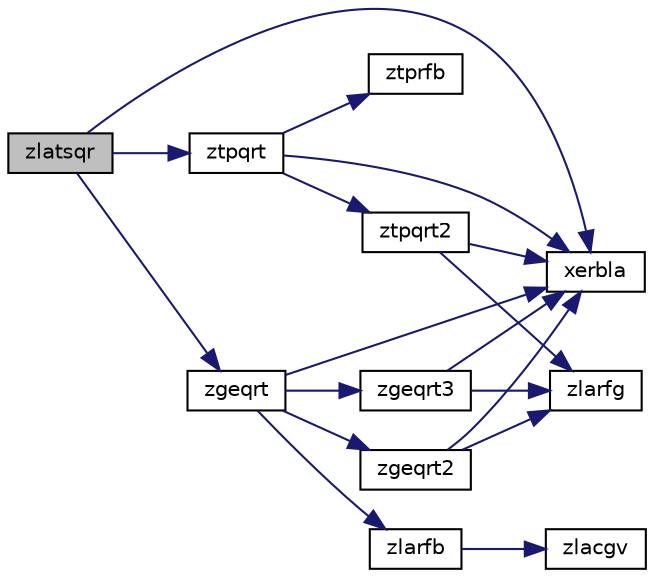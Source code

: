 digraph "zlatsqr"
{
 // LATEX_PDF_SIZE
  edge [fontname="Helvetica",fontsize="10",labelfontname="Helvetica",labelfontsize="10"];
  node [fontname="Helvetica",fontsize="10",shape=record];
  rankdir="LR";
  Node1 [label="zlatsqr",height=0.2,width=0.4,color="black", fillcolor="grey75", style="filled", fontcolor="black",tooltip="ZLATSQR"];
  Node1 -> Node2 [color="midnightblue",fontsize="10",style="solid",fontname="Helvetica"];
  Node2 [label="xerbla",height=0.2,width=0.4,color="black", fillcolor="white", style="filled",URL="$xerbla_8f.html#a377ee61015baf8dea7770b3a404b1c07",tooltip="XERBLA"];
  Node1 -> Node3 [color="midnightblue",fontsize="10",style="solid",fontname="Helvetica"];
  Node3 [label="zgeqrt",height=0.2,width=0.4,color="black", fillcolor="white", style="filled",URL="$zgeqrt_8f.html#a3e62c39db15928f660b34d3a107aee85",tooltip="ZGEQRT"];
  Node3 -> Node2 [color="midnightblue",fontsize="10",style="solid",fontname="Helvetica"];
  Node3 -> Node4 [color="midnightblue",fontsize="10",style="solid",fontname="Helvetica"];
  Node4 [label="zgeqrt2",height=0.2,width=0.4,color="black", fillcolor="white", style="filled",URL="$zgeqrt2_8f.html#af3cc243f2912f6bf569c4ec61e071413",tooltip="ZGEQRT2 computes a QR factorization of a general real or complex matrix using the compact WY represen..."];
  Node4 -> Node2 [color="midnightblue",fontsize="10",style="solid",fontname="Helvetica"];
  Node4 -> Node5 [color="midnightblue",fontsize="10",style="solid",fontname="Helvetica"];
  Node5 [label="zlarfg",height=0.2,width=0.4,color="black", fillcolor="white", style="filled",URL="$zlarfg_8f.html#af496f956f05bac0668fed468230355c7",tooltip="ZLARFG generates an elementary reflector (Householder matrix)."];
  Node3 -> Node6 [color="midnightblue",fontsize="10",style="solid",fontname="Helvetica"];
  Node6 [label="zgeqrt3",height=0.2,width=0.4,color="black", fillcolor="white", style="filled",URL="$zgeqrt3_8f.html#afdc1b602bb1d2232ab128f5e15ead515",tooltip="ZGEQRT3 recursively computes a QR factorization of a general real or complex matrix using the compact..."];
  Node6 -> Node2 [color="midnightblue",fontsize="10",style="solid",fontname="Helvetica"];
  Node6 -> Node5 [color="midnightblue",fontsize="10",style="solid",fontname="Helvetica"];
  Node3 -> Node7 [color="midnightblue",fontsize="10",style="solid",fontname="Helvetica"];
  Node7 [label="zlarfb",height=0.2,width=0.4,color="black", fillcolor="white", style="filled",URL="$zlarfb_8f.html#a250a7932f64a90dd1dcb20ab9957ad37",tooltip="ZLARFB applies a block reflector or its conjugate-transpose to a general rectangular matrix."];
  Node7 -> Node8 [color="midnightblue",fontsize="10",style="solid",fontname="Helvetica"];
  Node8 [label="zlacgv",height=0.2,width=0.4,color="black", fillcolor="white", style="filled",URL="$zlacgv_8f.html#ad2595ab7c6b89e1ff2e9d05542431719",tooltip="ZLACGV conjugates a complex vector."];
  Node1 -> Node9 [color="midnightblue",fontsize="10",style="solid",fontname="Helvetica"];
  Node9 [label="ztpqrt",height=0.2,width=0.4,color="black", fillcolor="white", style="filled",URL="$ztpqrt_8f.html#a95891205be2bc8b55d7d71f28b8c2b89",tooltip="ZTPQRT"];
  Node9 -> Node2 [color="midnightblue",fontsize="10",style="solid",fontname="Helvetica"];
  Node9 -> Node10 [color="midnightblue",fontsize="10",style="solid",fontname="Helvetica"];
  Node10 [label="ztpqrt2",height=0.2,width=0.4,color="black", fillcolor="white", style="filled",URL="$ztpqrt2_8f.html#a1b28970f1518610ec8006d192b859a6a",tooltip="ZTPQRT2 computes a QR factorization of a real or complex \"triangular-pentagonal\" matrix,..."];
  Node10 -> Node2 [color="midnightblue",fontsize="10",style="solid",fontname="Helvetica"];
  Node10 -> Node5 [color="midnightblue",fontsize="10",style="solid",fontname="Helvetica"];
  Node9 -> Node11 [color="midnightblue",fontsize="10",style="solid",fontname="Helvetica"];
  Node11 [label="ztprfb",height=0.2,width=0.4,color="black", fillcolor="white", style="filled",URL="$ztprfb_8f.html#a87bcb9074856c6f0ee4656b802b900ea",tooltip="ZTPRFB applies a complex \"triangular-pentagonal\" block reflector to a complex matrix,..."];
}
